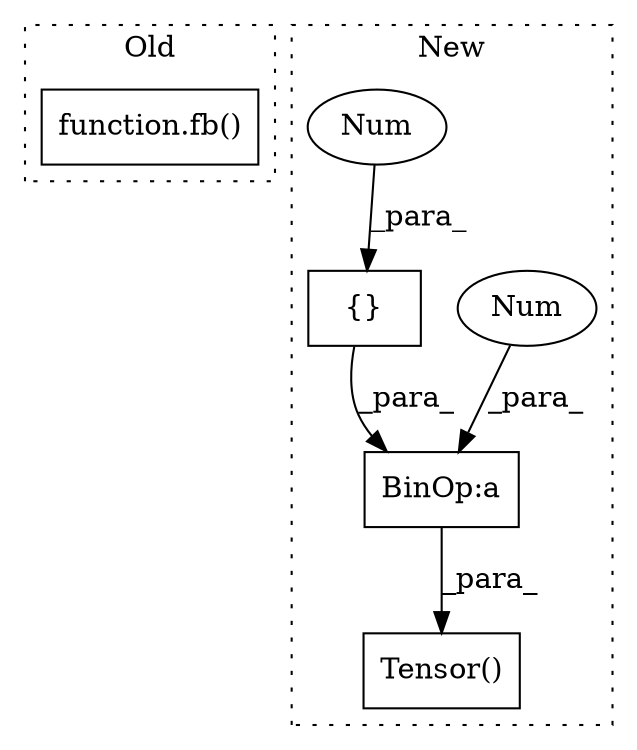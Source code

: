 digraph G {
subgraph cluster0 {
1 [label="function.fb()" a="75" s="10326,10330" l="3,1" shape="box"];
label = "Old";
style="dotted";
}
subgraph cluster1 {
2 [label="{}" a="59" s="11306,11311" l="1,0" shape="box"];
3 [label="BinOp:a" a="82" s="11312" l="3" shape="box"];
4 [label="Num" a="76" s="11315" l="2" shape="ellipse"];
5 [label="Num" a="76" s="11307" l="4" shape="ellipse"];
6 [label="Tensor()" a="75" s="11293,11317" l="13,1" shape="box"];
label = "New";
style="dotted";
}
2 -> 3 [label="_para_"];
3 -> 6 [label="_para_"];
4 -> 3 [label="_para_"];
5 -> 2 [label="_para_"];
}